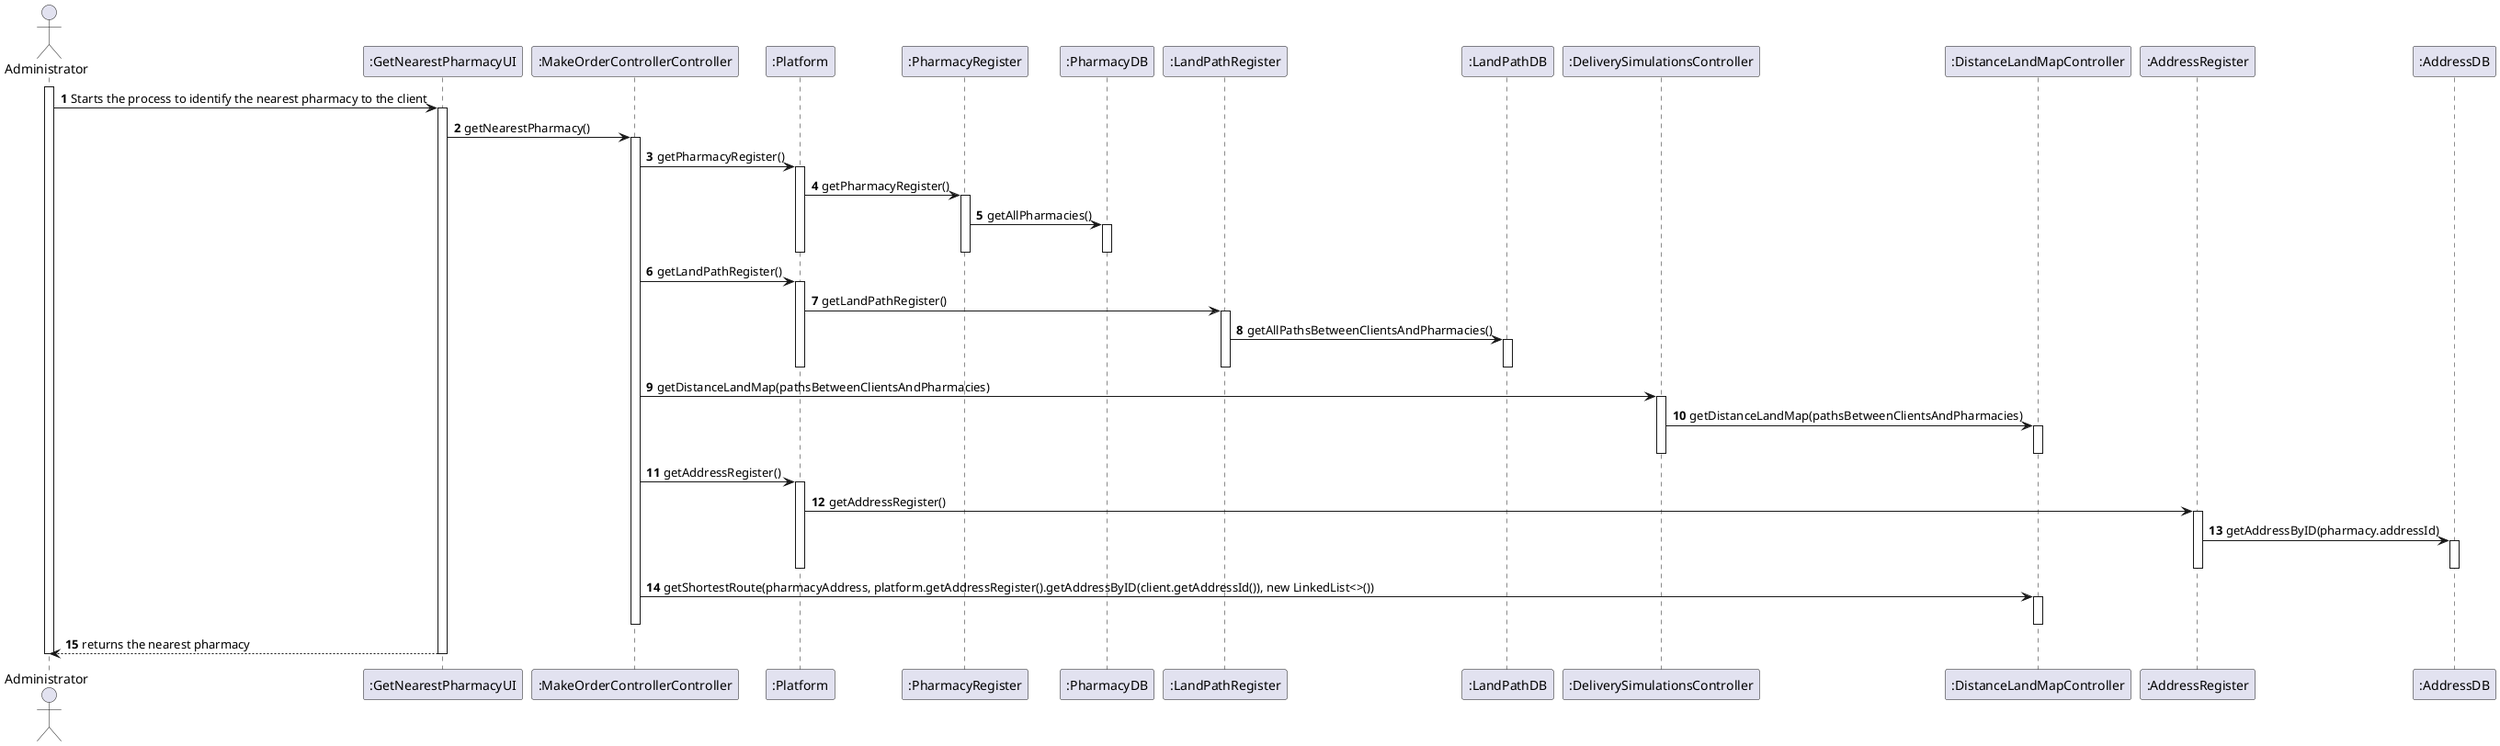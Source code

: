 @startuml
autonumber

actor "Administrator" as Admin
participant ":GetNearestPharmacyUI" as UI
participant ":MakeOrderControllerController" as CTRL
participant ":Platform" as PLAT
participant  ":PharmacyRegister" as PHARR
participant  ":PharmacyDB" as PHARDB
participant  ":LandPathRegister" as LPR
participant  ":LandPathDB" as LPDB
participant ":DeliverySimulationsController" as DSC
participant ":DistanceLandMapController" as DLMC
participant  ":AddressRegister" as AR
participant  ":AddressDB" as ARDB
activate Admin
Admin-> UI :Starts the process to identify the nearest pharmacy to the client
activate UI
UI->CTRL:getNearestPharmacy()
activate CTRL

CTRL->PLAT:getPharmacyRegister()
activate PLAT
PLAT->PHARR:getPharmacyRegister()
activate PHARR

PHARR->PHARDB:getAllPharmacies()
activate PHARDB
deactivate PHARDB
deactivate PHARR
deactivate PLAT

CTRL->PLAT:getLandPathRegister()
activate PLAT
PLAT->LPR:getLandPathRegister()
activate LPR
LPR->LPDB:getAllPathsBetweenClientsAndPharmacies()
activate LPDB
deactivate  LPDB
deactivate LPR
deactivate PLAT

CTRL->DSC:getDistanceLandMap(pathsBetweenClientsAndPharmacies)
activate DSC
DSC->DLMC:getDistanceLandMap(pathsBetweenClientsAndPharmacies)
activate DLMC
deactivate DLMC
deactivate DSC

CTRL->PLAT:getAddressRegister()
activate PLAT
PLAT-> AR:getAddressRegister()
activate AR

AR->ARDB:getAddressByID(pharmacy.addressId)
activate ARDB
deactivate ARDB

deactivate AR

deactivate PLAT
 CTRL->DLMC:getShortestRoute(pharmacyAddress, platform.getAddressRegister().getAddressByID(client.getAddressId()), new LinkedList<>())
activate DLMC
deactivate DLMC
deactivate CTRL
UI --> Admin :returns the nearest pharmacy
deactivate UI

deactivate UI

deactivate Admin
@enduml